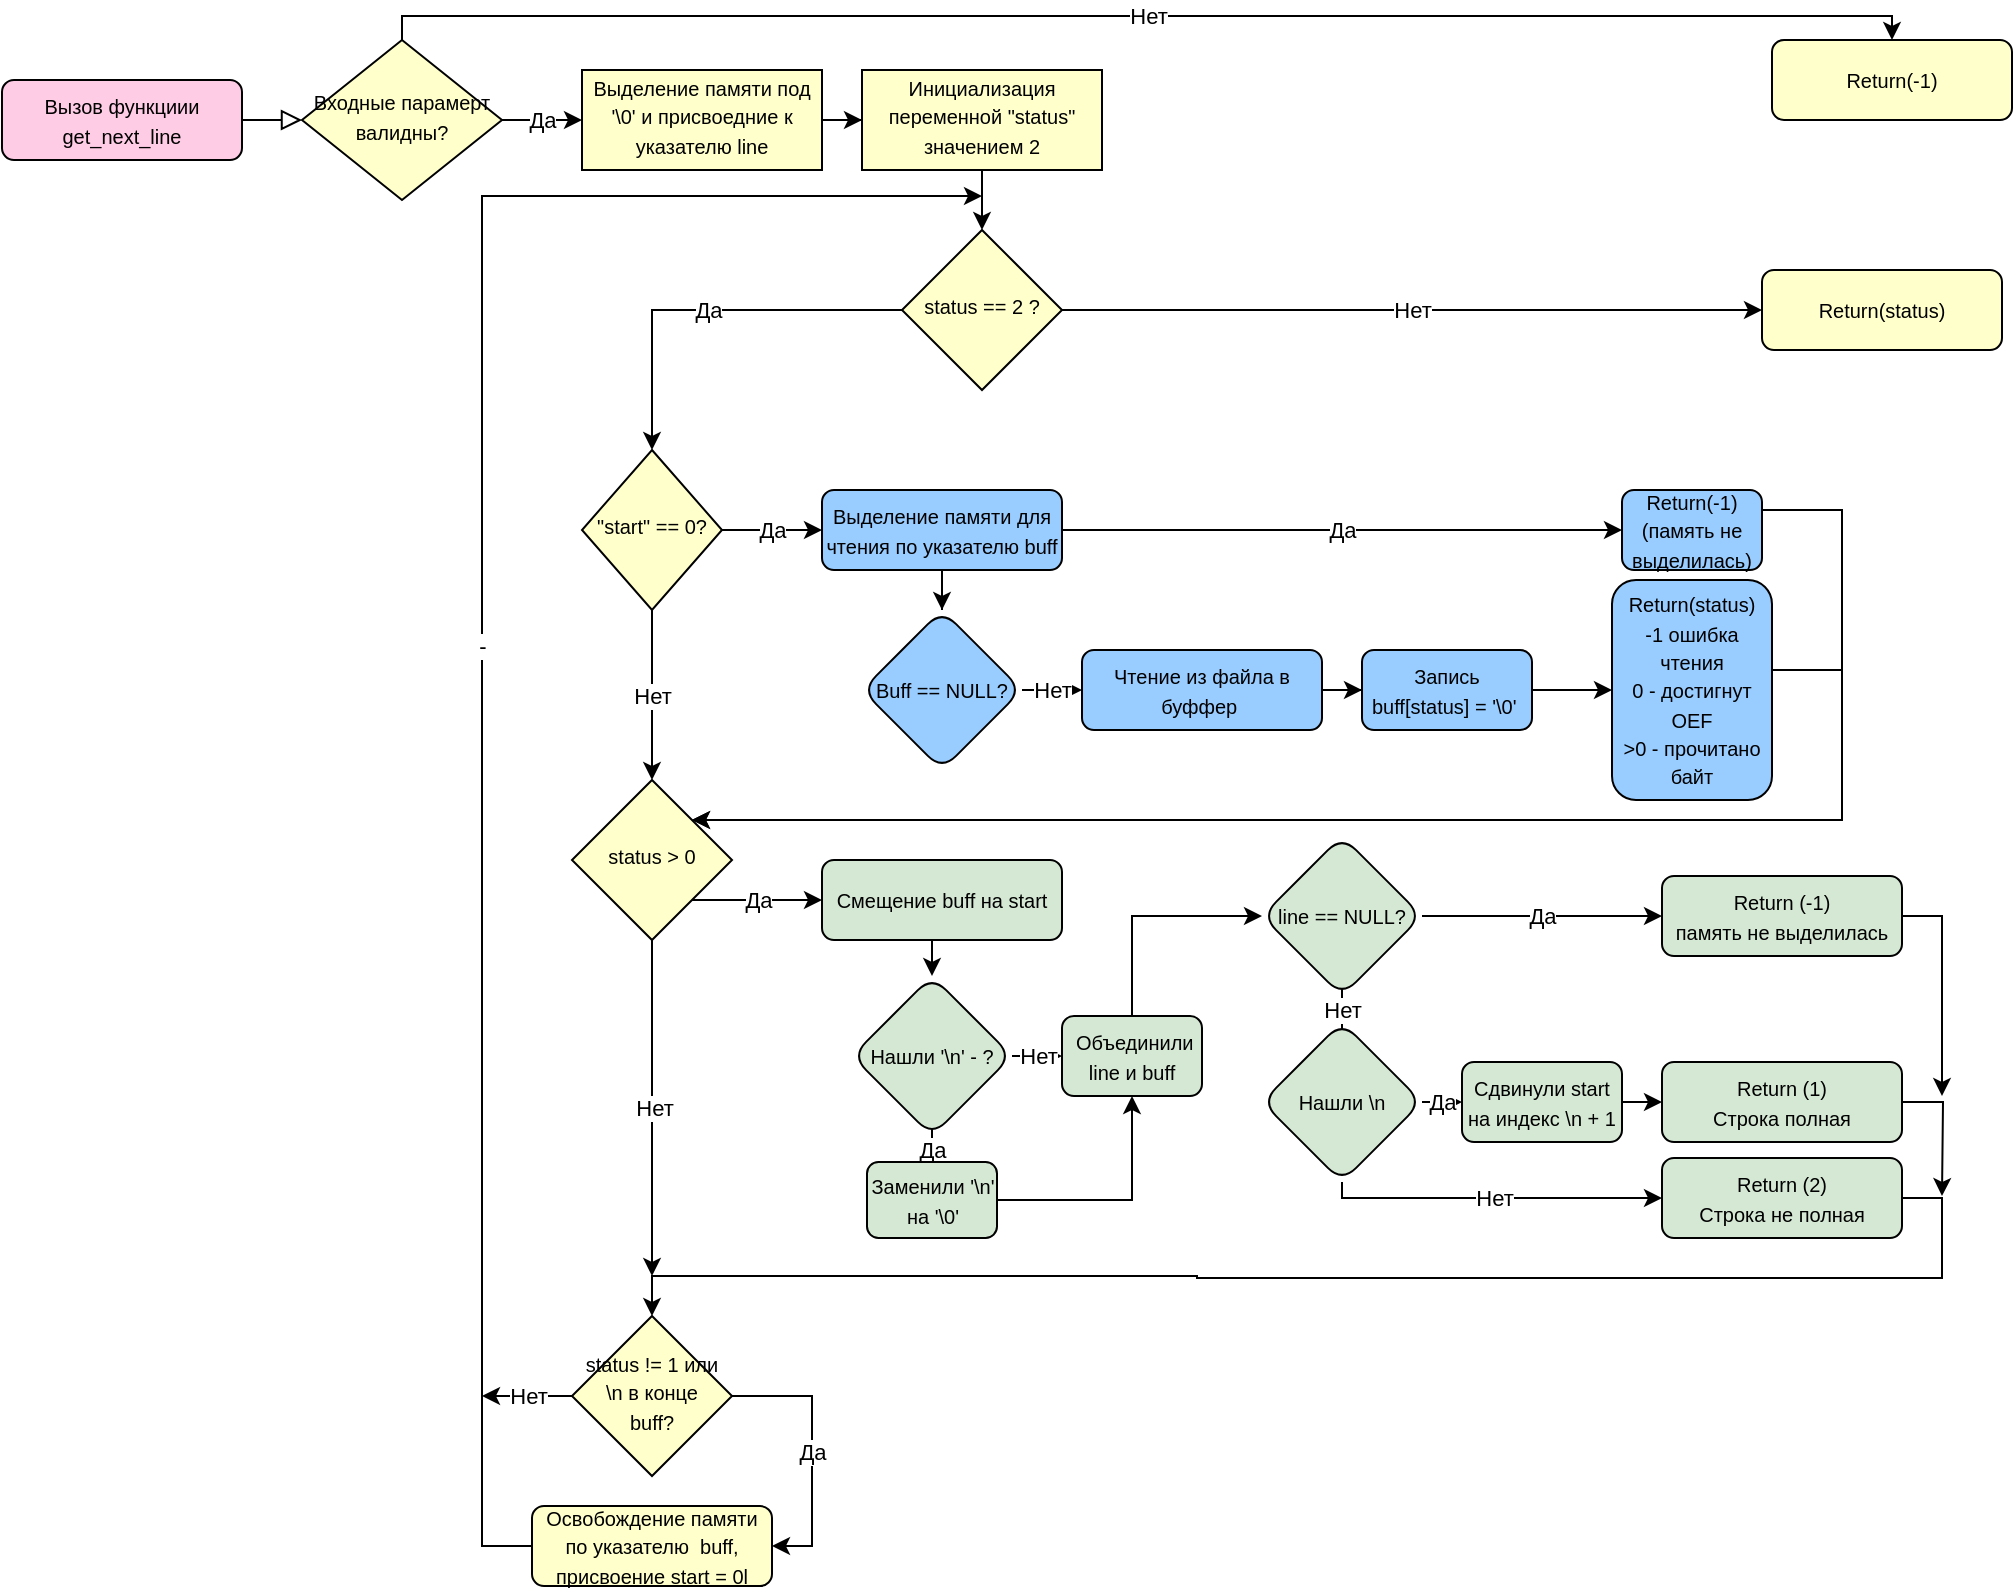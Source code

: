 <mxfile version="13.5.9" type="github">
  <diagram id="C5RBs43oDa-KdzZeNtuy" name="Page-1">
    <mxGraphModel dx="1275" dy="1620" grid="1" gridSize="10" guides="1" tooltips="1" connect="1" arrows="1" fold="1" page="1" pageScale="1" pageWidth="1169" pageHeight="827" math="0" shadow="0">
      <root>
        <mxCell id="WIyWlLk6GJQsqaUBKTNV-0" />
        <mxCell id="WIyWlLk6GJQsqaUBKTNV-1" parent="WIyWlLk6GJQsqaUBKTNV-0" />
        <mxCell id="WIyWlLk6GJQsqaUBKTNV-2" value="" style="rounded=0;html=1;jettySize=auto;orthogonalLoop=1;fontSize=11;endArrow=block;endFill=0;endSize=8;strokeWidth=1;shadow=0;labelBackgroundColor=none;edgeStyle=orthogonalEdgeStyle;" parent="WIyWlLk6GJQsqaUBKTNV-1" source="WIyWlLk6GJQsqaUBKTNV-3" target="WIyWlLk6GJQsqaUBKTNV-6" edge="1">
          <mxGeometry relative="1" as="geometry" />
        </mxCell>
        <mxCell id="WIyWlLk6GJQsqaUBKTNV-3" value="&lt;p&gt;&lt;font style=&quot;font-size: 10px&quot;&gt;Вызов функциии get_next_line&lt;/font&gt;&lt;/p&gt;" style="rounded=1;whiteSpace=wrap;html=1;fontSize=12;glass=0;strokeWidth=1;shadow=0;fillColor=#FFCCE6;" parent="WIyWlLk6GJQsqaUBKTNV-1" vertex="1">
          <mxGeometry x="80" y="-778" width="120" height="40" as="geometry" />
        </mxCell>
        <mxCell id="JRrfS-yPoG9nIiZqx5cY-15" value="Да" style="edgeStyle=orthogonalEdgeStyle;rounded=0;orthogonalLoop=1;jettySize=auto;html=1;exitX=1;exitY=0.5;exitDx=0;exitDy=0;entryX=0;entryY=0.5;entryDx=0;entryDy=0;fillColor=#FFFFCC;" parent="WIyWlLk6GJQsqaUBKTNV-1" source="WIyWlLk6GJQsqaUBKTNV-6" target="JRrfS-yPoG9nIiZqx5cY-0" edge="1">
          <mxGeometry relative="1" as="geometry" />
        </mxCell>
        <mxCell id="JpuGTRcXN1fG5s5tW_W7-32" value="Нет" style="edgeStyle=orthogonalEdgeStyle;rounded=0;orthogonalLoop=1;jettySize=auto;html=1;exitX=0.5;exitY=0;exitDx=0;exitDy=0;entryX=0.5;entryY=0;entryDx=0;entryDy=0;" edge="1" parent="WIyWlLk6GJQsqaUBKTNV-1" source="WIyWlLk6GJQsqaUBKTNV-6" target="JpuGTRcXN1fG5s5tW_W7-31">
          <mxGeometry relative="1" as="geometry">
            <Array as="points">
              <mxPoint x="280" y="-810" />
              <mxPoint x="1025" y="-810" />
            </Array>
          </mxGeometry>
        </mxCell>
        <mxCell id="WIyWlLk6GJQsqaUBKTNV-6" value="&lt;font style=&quot;font-size: 10px&quot;&gt;Входные парамерт валидны?&lt;/font&gt;" style="rhombus;whiteSpace=wrap;html=1;shadow=0;fontFamily=Helvetica;fontSize=12;align=center;strokeWidth=1;spacing=6;spacingTop=-4;fillColor=#FFFFCC;" parent="WIyWlLk6GJQsqaUBKTNV-1" vertex="1">
          <mxGeometry x="230" y="-798" width="100" height="80" as="geometry" />
        </mxCell>
        <mxCell id="JRrfS-yPoG9nIiZqx5cY-9" value="" style="edgeStyle=orthogonalEdgeStyle;rounded=0;orthogonalLoop=1;jettySize=auto;html=1;fillColor=#FFFFCC;" parent="WIyWlLk6GJQsqaUBKTNV-1" source="JRrfS-yPoG9nIiZqx5cY-0" target="JRrfS-yPoG9nIiZqx5cY-8" edge="1">
          <mxGeometry relative="1" as="geometry" />
        </mxCell>
        <mxCell id="JRrfS-yPoG9nIiZqx5cY-0" value="&lt;font style=&quot;font-size: 10px&quot;&gt;Выделение памяти под &#39;\0&#39; и присвоедние к указателю line&lt;/font&gt;" style="whiteSpace=wrap;html=1;shadow=0;strokeWidth=1;spacing=6;spacingTop=-4;fillColor=#FFFFCC;" parent="WIyWlLk6GJQsqaUBKTNV-1" vertex="1">
          <mxGeometry x="370" y="-783" width="120" height="50" as="geometry" />
        </mxCell>
        <mxCell id="JRrfS-yPoG9nIiZqx5cY-19" value="Нет" style="edgeStyle=orthogonalEdgeStyle;rounded=0;orthogonalLoop=1;jettySize=auto;html=1;entryX=0;entryY=0.5;entryDx=0;entryDy=0;" parent="WIyWlLk6GJQsqaUBKTNV-1" source="JRrfS-yPoG9nIiZqx5cY-5" target="JpuGTRcXN1fG5s5tW_W7-21" edge="1">
          <mxGeometry relative="1" as="geometry">
            <mxPoint x="930" y="-538" as="targetPoint" />
          </mxGeometry>
        </mxCell>
        <mxCell id="APc1HOjJ6p6l4onspKUv-2" value="Да" style="edgeStyle=orthogonalEdgeStyle;rounded=0;orthogonalLoop=1;jettySize=auto;html=1;exitX=0;exitY=0.5;exitDx=0;exitDy=0;entryX=0.5;entryY=0;entryDx=0;entryDy=0;" parent="WIyWlLk6GJQsqaUBKTNV-1" source="JRrfS-yPoG9nIiZqx5cY-5" target="JRrfS-yPoG9nIiZqx5cY-12" edge="1">
          <mxGeometry relative="1" as="geometry">
            <mxPoint x="405" y="-473" as="targetPoint" />
            <Array as="points">
              <mxPoint x="405" y="-663" />
            </Array>
          </mxGeometry>
        </mxCell>
        <mxCell id="JRrfS-yPoG9nIiZqx5cY-5" value="&lt;font style=&quot;font-size: 10px&quot;&gt;status == 2 ?&lt;/font&gt;" style="rhombus;whiteSpace=wrap;html=1;shadow=0;strokeWidth=1;spacing=6;spacingTop=-4;fillColor=#FFFFCC;" parent="WIyWlLk6GJQsqaUBKTNV-1" vertex="1">
          <mxGeometry x="530" y="-703" width="80" height="80" as="geometry" />
        </mxCell>
        <mxCell id="JRrfS-yPoG9nIiZqx5cY-10" style="edgeStyle=orthogonalEdgeStyle;rounded=0;orthogonalLoop=1;jettySize=auto;html=1;exitX=0.5;exitY=1;exitDx=0;exitDy=0;entryX=0.5;entryY=0;entryDx=0;entryDy=0;" parent="WIyWlLk6GJQsqaUBKTNV-1" source="JRrfS-yPoG9nIiZqx5cY-8" target="JRrfS-yPoG9nIiZqx5cY-5" edge="1">
          <mxGeometry relative="1" as="geometry">
            <Array as="points">
              <mxPoint x="570" y="-708" />
              <mxPoint x="570" y="-708" />
            </Array>
            <mxPoint x="320" y="-468" as="targetPoint" />
          </mxGeometry>
        </mxCell>
        <mxCell id="JRrfS-yPoG9nIiZqx5cY-8" value="&lt;font style=&quot;font-size: 10px&quot;&gt;Инициализация переменной &quot;status&quot; &lt;br&gt;значением 2&lt;/font&gt;" style="whiteSpace=wrap;html=1;shadow=0;strokeWidth=1;spacing=6;spacingTop=-4;fillColor=#FFFFCC;" parent="WIyWlLk6GJQsqaUBKTNV-1" vertex="1">
          <mxGeometry x="510" y="-783" width="120" height="50" as="geometry" />
        </mxCell>
        <mxCell id="JpuGTRcXN1fG5s5tW_W7-24" value="Да" style="edgeStyle=orthogonalEdgeStyle;rounded=0;orthogonalLoop=1;jettySize=auto;html=1;exitX=1;exitY=0.5;exitDx=0;exitDy=0;entryX=0;entryY=0.5;entryDx=0;entryDy=0;" edge="1" parent="WIyWlLk6GJQsqaUBKTNV-1" source="JRrfS-yPoG9nIiZqx5cY-12" target="JRrfS-yPoG9nIiZqx5cY-28">
          <mxGeometry relative="1" as="geometry" />
        </mxCell>
        <mxCell id="JpuGTRcXN1fG5s5tW_W7-26" value="Нет" style="edgeStyle=orthogonalEdgeStyle;rounded=0;orthogonalLoop=1;jettySize=auto;html=1;exitX=0.5;exitY=1;exitDx=0;exitDy=0;" edge="1" parent="WIyWlLk6GJQsqaUBKTNV-1" source="JRrfS-yPoG9nIiZqx5cY-12" target="JpuGTRcXN1fG5s5tW_W7-0">
          <mxGeometry relative="1" as="geometry" />
        </mxCell>
        <mxCell id="JRrfS-yPoG9nIiZqx5cY-12" value="&lt;span style=&quot;font-size: 10px&quot;&gt;&quot;start&quot; == 0?&lt;/span&gt;" style="rhombus;whiteSpace=wrap;html=1;shadow=0;strokeWidth=1;spacing=6;spacingTop=-4;fillColor=#FFFFCC;" parent="WIyWlLk6GJQsqaUBKTNV-1" vertex="1">
          <mxGeometry x="370" y="-593" width="70" height="80" as="geometry" />
        </mxCell>
        <mxCell id="JRrfS-yPoG9nIiZqx5cY-32" value="" style="edgeStyle=orthogonalEdgeStyle;rounded=0;orthogonalLoop=1;jettySize=auto;html=1;fillColor=#99CCFF;" parent="WIyWlLk6GJQsqaUBKTNV-1" source="JRrfS-yPoG9nIiZqx5cY-28" target="JRrfS-yPoG9nIiZqx5cY-31" edge="1">
          <mxGeometry relative="1" as="geometry" />
        </mxCell>
        <mxCell id="JRrfS-yPoG9nIiZqx5cY-28" value="&lt;span style=&quot;font-size: 10px&quot;&gt;Выделение памяти для чтения по указателю buff&lt;/span&gt;" style="rounded=1;whiteSpace=wrap;html=1;fontSize=12;glass=0;strokeWidth=1;shadow=0;fillColor=#99CCFF;" parent="WIyWlLk6GJQsqaUBKTNV-1" vertex="1">
          <mxGeometry x="490" y="-573" width="120" height="40" as="geometry" />
        </mxCell>
        <mxCell id="JRrfS-yPoG9nIiZqx5cY-34" value="Да" style="edgeStyle=orthogonalEdgeStyle;rounded=0;orthogonalLoop=1;jettySize=auto;html=1;exitX=1;exitY=0.5;exitDx=0;exitDy=0;entryX=0;entryY=0.5;entryDx=0;entryDy=0;fillColor=#99CCFF;" parent="WIyWlLk6GJQsqaUBKTNV-1" source="JRrfS-yPoG9nIiZqx5cY-28" target="JRrfS-yPoG9nIiZqx5cY-35" edge="1">
          <mxGeometry relative="1" as="geometry">
            <mxPoint x="712.5" y="-153" as="targetPoint" />
          </mxGeometry>
        </mxCell>
        <mxCell id="JRrfS-yPoG9nIiZqx5cY-38" value="Нет" style="edgeStyle=orthogonalEdgeStyle;rounded=0;orthogonalLoop=1;jettySize=auto;html=1;exitX=1;exitY=0.5;exitDx=0;exitDy=0;entryX=0;entryY=0.5;entryDx=0;entryDy=0;fillColor=#99CCFF;" parent="WIyWlLk6GJQsqaUBKTNV-1" source="JRrfS-yPoG9nIiZqx5cY-31" target="JRrfS-yPoG9nIiZqx5cY-39" edge="1">
          <mxGeometry relative="1" as="geometry">
            <mxPoint x="537.5" y="27" as="targetPoint" />
            <Array as="points" />
          </mxGeometry>
        </mxCell>
        <mxCell id="JRrfS-yPoG9nIiZqx5cY-31" value="&lt;font style=&quot;font-size: 10px&quot;&gt;Buff == NULL?&lt;/font&gt;" style="rhombus;whiteSpace=wrap;html=1;rounded=1;shadow=0;strokeWidth=1;glass=0;fillColor=#99CCFF;" parent="WIyWlLk6GJQsqaUBKTNV-1" vertex="1">
          <mxGeometry x="510" y="-513" width="80" height="80" as="geometry" />
        </mxCell>
        <mxCell id="JpuGTRcXN1fG5s5tW_W7-29" value="" style="edgeStyle=orthogonalEdgeStyle;rounded=0;orthogonalLoop=1;jettySize=auto;html=1;exitX=1;exitY=0.5;exitDx=0;exitDy=0;entryX=1;entryY=0;entryDx=0;entryDy=0;" edge="1" parent="WIyWlLk6GJQsqaUBKTNV-1" source="JRrfS-yPoG9nIiZqx5cY-35" target="JpuGTRcXN1fG5s5tW_W7-0">
          <mxGeometry relative="1" as="geometry">
            <mxPoint x="430" y="-403" as="targetPoint" />
            <Array as="points">
              <mxPoint x="1000" y="-563" />
              <mxPoint x="1000" y="-408" />
            </Array>
          </mxGeometry>
        </mxCell>
        <mxCell id="JRrfS-yPoG9nIiZqx5cY-35" value="&lt;font style=&quot;font-size: 10px&quot;&gt;Return(-1)&lt;br&gt;(память не выделилась)&lt;br&gt;&lt;/font&gt;" style="rounded=1;whiteSpace=wrap;html=1;fontSize=12;glass=0;strokeWidth=1;shadow=0;fillColor=#99CCFF;" parent="WIyWlLk6GJQsqaUBKTNV-1" vertex="1">
          <mxGeometry x="890" y="-573" width="70" height="40" as="geometry" />
        </mxCell>
        <mxCell id="JRrfS-yPoG9nIiZqx5cY-41" style="edgeStyle=orthogonalEdgeStyle;rounded=0;orthogonalLoop=1;jettySize=auto;html=1;exitX=1;exitY=0.5;exitDx=0;exitDy=0;fillColor=#99CCFF;" parent="WIyWlLk6GJQsqaUBKTNV-1" source="JRrfS-yPoG9nIiZqx5cY-39" target="JRrfS-yPoG9nIiZqx5cY-56" edge="1">
          <mxGeometry relative="1" as="geometry">
            <mxPoint x="437.5" y="-413" as="targetPoint" />
          </mxGeometry>
        </mxCell>
        <mxCell id="JRrfS-yPoG9nIiZqx5cY-39" value="&lt;span style=&quot;font-size: 10px&quot;&gt;Чтение из файла в буффер&amp;nbsp;&lt;/span&gt;" style="rounded=1;whiteSpace=wrap;html=1;fontSize=12;glass=0;strokeWidth=1;shadow=0;fillColor=#99CCFF;" parent="WIyWlLk6GJQsqaUBKTNV-1" vertex="1">
          <mxGeometry x="620" y="-493" width="120" height="40" as="geometry" />
        </mxCell>
        <mxCell id="APc1HOjJ6p6l4onspKUv-7" style="edgeStyle=orthogonalEdgeStyle;rounded=0;orthogonalLoop=1;jettySize=auto;html=1;entryX=0;entryY=0.5;entryDx=0;entryDy=0;fillColor=#99CCFF;" parent="WIyWlLk6GJQsqaUBKTNV-1" source="JRrfS-yPoG9nIiZqx5cY-56" target="JRrfS-yPoG9nIiZqx5cY-57" edge="1">
          <mxGeometry relative="1" as="geometry" />
        </mxCell>
        <mxCell id="JRrfS-yPoG9nIiZqx5cY-56" value="&lt;span style=&quot;font-size: 10px&quot;&gt;Запись &lt;br&gt;buff[status] = &#39;\0&#39;&amp;nbsp;&lt;/span&gt;" style="rounded=1;whiteSpace=wrap;html=1;fontSize=12;glass=0;strokeWidth=1;shadow=0;fillColor=#99CCFF;" parent="WIyWlLk6GJQsqaUBKTNV-1" vertex="1">
          <mxGeometry x="760" y="-493" width="85" height="40" as="geometry" />
        </mxCell>
        <mxCell id="APc1HOjJ6p6l4onspKUv-10" style="edgeStyle=orthogonalEdgeStyle;rounded=0;orthogonalLoop=1;jettySize=auto;html=1;exitX=1;exitY=0.5;exitDx=0;exitDy=0;entryX=1;entryY=0;entryDx=0;entryDy=0;" parent="WIyWlLk6GJQsqaUBKTNV-1" source="JRrfS-yPoG9nIiZqx5cY-57" target="JpuGTRcXN1fG5s5tW_W7-0" edge="1">
          <mxGeometry relative="1" as="geometry">
            <mxPoint x="600" y="-293" as="targetPoint" />
            <Array as="points">
              <mxPoint x="1000" y="-483" />
              <mxPoint x="1000" y="-408" />
            </Array>
          </mxGeometry>
        </mxCell>
        <mxCell id="JRrfS-yPoG9nIiZqx5cY-57" value="&lt;font style=&quot;font-size: 10px&quot;&gt;Return(status)&lt;br&gt;-1 ошибка чтения&lt;br&gt;0 - достигнут OEF&lt;br&gt;&amp;gt;0 - прочитано байт&lt;br&gt;&lt;/font&gt;" style="rounded=1;whiteSpace=wrap;html=1;fontSize=12;glass=0;strokeWidth=1;shadow=0;fillColor=#99CCFF;" parent="WIyWlLk6GJQsqaUBKTNV-1" vertex="1">
          <mxGeometry x="885" y="-528" width="80" height="110" as="geometry" />
        </mxCell>
        <mxCell id="JpuGTRcXN1fG5s5tW_W7-36" value="Да" style="edgeStyle=orthogonalEdgeStyle;rounded=0;orthogonalLoop=1;jettySize=auto;html=1;exitX=0.5;exitY=1;exitDx=0;exitDy=0;" edge="1" parent="WIyWlLk6GJQsqaUBKTNV-1" source="JRrfS-yPoG9nIiZqx5cY-68" target="JRrfS-yPoG9nIiZqx5cY-71">
          <mxGeometry relative="1" as="geometry" />
        </mxCell>
        <mxCell id="JpuGTRcXN1fG5s5tW_W7-38" value="Нет" style="edgeStyle=orthogonalEdgeStyle;rounded=0;orthogonalLoop=1;jettySize=auto;html=1;exitX=1;exitY=0.5;exitDx=0;exitDy=0;" edge="1" parent="WIyWlLk6GJQsqaUBKTNV-1" source="JRrfS-yPoG9nIiZqx5cY-68" target="JRrfS-yPoG9nIiZqx5cY-72">
          <mxGeometry relative="1" as="geometry" />
        </mxCell>
        <mxCell id="JRrfS-yPoG9nIiZqx5cY-68" value="&lt;font style=&quot;font-size: 10px&quot;&gt;Нашли &#39;\n&#39; - ?&lt;br&gt;&lt;/font&gt;" style="rhombus;whiteSpace=wrap;html=1;rounded=1;shadow=0;strokeWidth=1;glass=0;fillColor=#D5E8D4;" parent="WIyWlLk6GJQsqaUBKTNV-1" vertex="1">
          <mxGeometry x="505" y="-330" width="80" height="80" as="geometry" />
        </mxCell>
        <mxCell id="JpuGTRcXN1fG5s5tW_W7-39" style="edgeStyle=orthogonalEdgeStyle;rounded=0;orthogonalLoop=1;jettySize=auto;html=1;exitX=1;exitY=0.5;exitDx=0;exitDy=0;entryX=0.5;entryY=1;entryDx=0;entryDy=0;" edge="1" parent="WIyWlLk6GJQsqaUBKTNV-1" source="JRrfS-yPoG9nIiZqx5cY-71" target="JRrfS-yPoG9nIiZqx5cY-72">
          <mxGeometry relative="1" as="geometry" />
        </mxCell>
        <mxCell id="JRrfS-yPoG9nIiZqx5cY-71" value="&lt;span style=&quot;font-size: 10px&quot;&gt;Заменили &#39;\n&#39; на &#39;\0&#39;&lt;/span&gt;" style="rounded=1;whiteSpace=wrap;html=1;fontSize=12;glass=0;strokeWidth=1;shadow=0;fillColor=#D5E8D4;" parent="WIyWlLk6GJQsqaUBKTNV-1" vertex="1">
          <mxGeometry x="512.5" y="-237" width="65" height="38" as="geometry" />
        </mxCell>
        <mxCell id="JpuGTRcXN1fG5s5tW_W7-40" style="edgeStyle=orthogonalEdgeStyle;rounded=0;orthogonalLoop=1;jettySize=auto;html=1;exitX=0.5;exitY=0;exitDx=0;exitDy=0;entryX=0;entryY=0.5;entryDx=0;entryDy=0;" edge="1" parent="WIyWlLk6GJQsqaUBKTNV-1" source="JRrfS-yPoG9nIiZqx5cY-72" target="JRrfS-yPoG9nIiZqx5cY-77">
          <mxGeometry relative="1" as="geometry" />
        </mxCell>
        <mxCell id="JRrfS-yPoG9nIiZqx5cY-72" value="&lt;span style=&quot;font-size: 10px&quot;&gt;&amp;nbsp;Объединили line и buff&lt;/span&gt;" style="rounded=1;whiteSpace=wrap;html=1;fontSize=12;glass=0;strokeWidth=1;shadow=0;fillColor=#D5E8D4;" parent="WIyWlLk6GJQsqaUBKTNV-1" vertex="1">
          <mxGeometry x="610" y="-310" width="70" height="40" as="geometry" />
        </mxCell>
        <mxCell id="JRrfS-yPoG9nIiZqx5cY-80" value="Да" style="edgeStyle=orthogonalEdgeStyle;rounded=0;orthogonalLoop=1;jettySize=auto;html=1;entryX=0;entryY=0.5;entryDx=0;entryDy=0;exitX=1;exitY=0.5;exitDx=0;exitDy=0;fillColor=#D5E8D4;" parent="WIyWlLk6GJQsqaUBKTNV-1" source="JRrfS-yPoG9nIiZqx5cY-87" target="JRrfS-yPoG9nIiZqx5cY-81" edge="1">
          <mxGeometry relative="1" as="geometry">
            <mxPoint x="1130" y="-524" as="targetPoint" />
            <mxPoint x="1185" y="-454" as="sourcePoint" />
            <Array as="points" />
          </mxGeometry>
        </mxCell>
        <mxCell id="APc1HOjJ6p6l4onspKUv-29" value="Нет" style="edgeStyle=orthogonalEdgeStyle;rounded=0;orthogonalLoop=1;jettySize=auto;html=1;exitX=0.5;exitY=1;exitDx=0;exitDy=0;fillColor=#D5E8D4;" parent="WIyWlLk6GJQsqaUBKTNV-1" source="JRrfS-yPoG9nIiZqx5cY-77" target="JRrfS-yPoG9nIiZqx5cY-87" edge="1">
          <mxGeometry relative="1" as="geometry" />
        </mxCell>
        <mxCell id="JpuGTRcXN1fG5s5tW_W7-41" value="Да" style="edgeStyle=orthogonalEdgeStyle;rounded=0;orthogonalLoop=1;jettySize=auto;html=1;exitX=1;exitY=0.5;exitDx=0;exitDy=0;" edge="1" parent="WIyWlLk6GJQsqaUBKTNV-1" source="JRrfS-yPoG9nIiZqx5cY-77" target="JRrfS-yPoG9nIiZqx5cY-84">
          <mxGeometry relative="1" as="geometry" />
        </mxCell>
        <mxCell id="JRrfS-yPoG9nIiZqx5cY-77" value="&lt;font style=&quot;font-size: 10px&quot;&gt;line == NULL?&lt;/font&gt;" style="rhombus;whiteSpace=wrap;html=1;rounded=1;shadow=0;strokeWidth=1;glass=0;fillColor=#D5E8D4;" parent="WIyWlLk6GJQsqaUBKTNV-1" vertex="1">
          <mxGeometry x="710" y="-400" width="80" height="80" as="geometry" />
        </mxCell>
        <mxCell id="JRrfS-yPoG9nIiZqx5cY-96" style="edgeStyle=orthogonalEdgeStyle;rounded=0;orthogonalLoop=1;jettySize=auto;html=1;exitX=1;exitY=0.5;exitDx=0;exitDy=0;entryX=0;entryY=0.5;entryDx=0;entryDy=0;fillColor=#D5E8D4;" parent="WIyWlLk6GJQsqaUBKTNV-1" source="JRrfS-yPoG9nIiZqx5cY-81" target="JRrfS-yPoG9nIiZqx5cY-95" edge="1">
          <mxGeometry relative="1" as="geometry" />
        </mxCell>
        <mxCell id="JRrfS-yPoG9nIiZqx5cY-81" value="&lt;span style=&quot;font-size: 10px&quot;&gt;Сдвинули start на индекс \n + 1&lt;/span&gt;" style="rounded=1;whiteSpace=wrap;html=1;fontSize=12;glass=0;strokeWidth=1;shadow=0;fillColor=#D5E8D4;" parent="WIyWlLk6GJQsqaUBKTNV-1" vertex="1">
          <mxGeometry x="810" y="-287" width="80" height="40" as="geometry" />
        </mxCell>
        <mxCell id="JpuGTRcXN1fG5s5tW_W7-46" style="edgeStyle=orthogonalEdgeStyle;rounded=0;orthogonalLoop=1;jettySize=auto;html=1;exitX=1;exitY=0.5;exitDx=0;exitDy=0;" edge="1" parent="WIyWlLk6GJQsqaUBKTNV-1" source="JRrfS-yPoG9nIiZqx5cY-84">
          <mxGeometry relative="1" as="geometry">
            <mxPoint x="1050" y="-270" as="targetPoint" />
            <Array as="points">
              <mxPoint x="1050" y="-360" />
            </Array>
          </mxGeometry>
        </mxCell>
        <mxCell id="JRrfS-yPoG9nIiZqx5cY-84" value="&lt;span style=&quot;font-size: 10px&quot;&gt;Return (-1)&lt;br&gt;память не выделилась&lt;br&gt;&lt;/span&gt;" style="rounded=1;whiteSpace=wrap;html=1;fontSize=12;glass=0;strokeWidth=1;shadow=0;fillColor=#D5E8D4;" parent="WIyWlLk6GJQsqaUBKTNV-1" vertex="1">
          <mxGeometry x="910" y="-380" width="120" height="40" as="geometry" />
        </mxCell>
        <mxCell id="JRrfS-yPoG9nIiZqx5cY-89" value="Нет" style="edgeStyle=orthogonalEdgeStyle;rounded=0;orthogonalLoop=1;jettySize=auto;html=1;entryX=0;entryY=0.5;entryDx=0;entryDy=0;exitX=0.5;exitY=1;exitDx=0;exitDy=0;fillColor=#D5E8D4;" parent="WIyWlLk6GJQsqaUBKTNV-1" source="JRrfS-yPoG9nIiZqx5cY-87" target="JRrfS-yPoG9nIiZqx5cY-91" edge="1">
          <mxGeometry relative="1" as="geometry">
            <mxPoint x="960" y="-197" as="targetPoint" />
            <mxPoint x="1040" y="-324" as="sourcePoint" />
            <Array as="points">
              <mxPoint x="750" y="-219" />
            </Array>
          </mxGeometry>
        </mxCell>
        <mxCell id="JRrfS-yPoG9nIiZqx5cY-87" value="&lt;font style=&quot;font-size: 10px&quot;&gt;Нашли \n&lt;/font&gt;" style="rhombus;whiteSpace=wrap;html=1;rounded=1;shadow=0;strokeWidth=1;glass=0;fillColor=#D5E8D4;" parent="WIyWlLk6GJQsqaUBKTNV-1" vertex="1">
          <mxGeometry x="710" y="-307" width="80" height="80" as="geometry" />
        </mxCell>
        <mxCell id="JpuGTRcXN1fG5s5tW_W7-44" style="edgeStyle=orthogonalEdgeStyle;rounded=0;orthogonalLoop=1;jettySize=auto;html=1;exitX=1;exitY=0.5;exitDx=0;exitDy=0;entryX=0.5;entryY=0;entryDx=0;entryDy=0;" edge="1" parent="WIyWlLk6GJQsqaUBKTNV-1" source="JRrfS-yPoG9nIiZqx5cY-91" target="JpuGTRcXN1fG5s5tW_W7-18">
          <mxGeometry relative="1" as="geometry" />
        </mxCell>
        <mxCell id="JRrfS-yPoG9nIiZqx5cY-91" value="&lt;span style=&quot;font-size: 10px&quot;&gt;Return (2)&lt;br&gt;Строка не полная&lt;br&gt;&lt;/span&gt;" style="rounded=1;whiteSpace=wrap;html=1;fontSize=12;glass=0;strokeWidth=1;shadow=0;fillColor=#D5E8D4;" parent="WIyWlLk6GJQsqaUBKTNV-1" vertex="1">
          <mxGeometry x="910" y="-239" width="120" height="40" as="geometry" />
        </mxCell>
        <mxCell id="JpuGTRcXN1fG5s5tW_W7-45" style="edgeStyle=orthogonalEdgeStyle;rounded=0;orthogonalLoop=1;jettySize=auto;html=1;exitX=1;exitY=0.5;exitDx=0;exitDy=0;" edge="1" parent="WIyWlLk6GJQsqaUBKTNV-1" source="JRrfS-yPoG9nIiZqx5cY-95">
          <mxGeometry relative="1" as="geometry">
            <mxPoint x="1050" y="-220" as="targetPoint" />
          </mxGeometry>
        </mxCell>
        <mxCell id="JRrfS-yPoG9nIiZqx5cY-95" value="&lt;span style=&quot;font-size: 10px&quot;&gt;Return (1)&lt;br&gt;Строка полная&lt;br&gt;&lt;/span&gt;" style="rounded=1;whiteSpace=wrap;html=1;fontSize=12;glass=0;strokeWidth=1;shadow=0;fillColor=#D5E8D4;" parent="WIyWlLk6GJQsqaUBKTNV-1" vertex="1">
          <mxGeometry x="910" y="-287" width="120" height="40" as="geometry" />
        </mxCell>
        <mxCell id="JpuGTRcXN1fG5s5tW_W7-27" value="Нет" style="edgeStyle=orthogonalEdgeStyle;rounded=0;orthogonalLoop=1;jettySize=auto;html=1;exitX=0.5;exitY=1;exitDx=0;exitDy=0;" edge="1" parent="WIyWlLk6GJQsqaUBKTNV-1" source="JpuGTRcXN1fG5s5tW_W7-0">
          <mxGeometry relative="1" as="geometry">
            <mxPoint x="405" y="-180" as="targetPoint" />
          </mxGeometry>
        </mxCell>
        <mxCell id="JpuGTRcXN1fG5s5tW_W7-34" value="Да" style="edgeStyle=orthogonalEdgeStyle;rounded=0;orthogonalLoop=1;jettySize=auto;html=1;exitX=1;exitY=1;exitDx=0;exitDy=0;entryX=0;entryY=0.5;entryDx=0;entryDy=0;" edge="1" parent="WIyWlLk6GJQsqaUBKTNV-1" source="JpuGTRcXN1fG5s5tW_W7-0" target="JpuGTRcXN1fG5s5tW_W7-2">
          <mxGeometry relative="1" as="geometry" />
        </mxCell>
        <mxCell id="JpuGTRcXN1fG5s5tW_W7-0" value="&lt;span style=&quot;font-size: 10px&quot;&gt;status &amp;gt; 0&lt;/span&gt;" style="rhombus;whiteSpace=wrap;html=1;shadow=0;strokeWidth=1;spacing=6;spacingTop=-4;fillColor=#FFFFCC;" vertex="1" parent="WIyWlLk6GJQsqaUBKTNV-1">
          <mxGeometry x="365" y="-428" width="80" height="80" as="geometry" />
        </mxCell>
        <mxCell id="JpuGTRcXN1fG5s5tW_W7-35" style="edgeStyle=orthogonalEdgeStyle;rounded=0;orthogonalLoop=1;jettySize=auto;html=1;exitX=0.5;exitY=1;exitDx=0;exitDy=0;entryX=0.5;entryY=0;entryDx=0;entryDy=0;" edge="1" parent="WIyWlLk6GJQsqaUBKTNV-1" source="JpuGTRcXN1fG5s5tW_W7-2" target="JRrfS-yPoG9nIiZqx5cY-68">
          <mxGeometry relative="1" as="geometry" />
        </mxCell>
        <mxCell id="JpuGTRcXN1fG5s5tW_W7-2" value="&lt;span style=&quot;font-size: 10px&quot;&gt;Смещение buff на start&lt;br&gt;&lt;/span&gt;" style="rounded=1;whiteSpace=wrap;html=1;fontSize=12;glass=0;strokeWidth=1;shadow=0;fillColor=#D5E8D4;" vertex="1" parent="WIyWlLk6GJQsqaUBKTNV-1">
          <mxGeometry x="490" y="-388" width="120" height="40" as="geometry" />
        </mxCell>
        <mxCell id="JpuGTRcXN1fG5s5tW_W7-20" value="Да" style="edgeStyle=orthogonalEdgeStyle;rounded=0;orthogonalLoop=1;jettySize=auto;html=1;exitX=1;exitY=0.5;exitDx=0;exitDy=0;entryX=1;entryY=0.5;entryDx=0;entryDy=0;" edge="1" parent="WIyWlLk6GJQsqaUBKTNV-1" source="JpuGTRcXN1fG5s5tW_W7-18" target="JpuGTRcXN1fG5s5tW_W7-19">
          <mxGeometry relative="1" as="geometry" />
        </mxCell>
        <mxCell id="JpuGTRcXN1fG5s5tW_W7-33" value="Нет" style="edgeStyle=orthogonalEdgeStyle;rounded=0;orthogonalLoop=1;jettySize=auto;html=1;exitX=0;exitY=0.5;exitDx=0;exitDy=0;" edge="1" parent="WIyWlLk6GJQsqaUBKTNV-1" source="JpuGTRcXN1fG5s5tW_W7-18">
          <mxGeometry relative="1" as="geometry">
            <mxPoint x="320" y="-120" as="targetPoint" />
          </mxGeometry>
        </mxCell>
        <mxCell id="JpuGTRcXN1fG5s5tW_W7-18" value="&lt;font style=&quot;font-size: 10px&quot;&gt;status != 1 или \n в конце buff?&lt;/font&gt;" style="rhombus;whiteSpace=wrap;html=1;shadow=0;strokeWidth=1;spacing=6;spacingTop=-4;fillColor=#FFFFCC;" vertex="1" parent="WIyWlLk6GJQsqaUBKTNV-1">
          <mxGeometry x="365" y="-160" width="80" height="80" as="geometry" />
        </mxCell>
        <mxCell id="JpuGTRcXN1fG5s5tW_W7-30" value="-" style="edgeStyle=orthogonalEdgeStyle;rounded=0;orthogonalLoop=1;jettySize=auto;html=1;exitX=0;exitY=0.5;exitDx=0;exitDy=0;" edge="1" parent="WIyWlLk6GJQsqaUBKTNV-1" source="JpuGTRcXN1fG5s5tW_W7-19">
          <mxGeometry relative="1" as="geometry">
            <mxPoint x="570" y="-720" as="targetPoint" />
            <Array as="points">
              <mxPoint x="320" y="-45" />
              <mxPoint x="320" y="-720" />
            </Array>
          </mxGeometry>
        </mxCell>
        <mxCell id="JpuGTRcXN1fG5s5tW_W7-19" value="&lt;span style=&quot;font-size: 10px&quot;&gt;Освобождение памяти по указателю&amp;nbsp; buff, присвоение start = 0l&lt;/span&gt;" style="rounded=1;whiteSpace=wrap;html=1;fontSize=12;glass=0;strokeWidth=1;shadow=0;fillColor=#FFFFCC;" vertex="1" parent="WIyWlLk6GJQsqaUBKTNV-1">
          <mxGeometry x="345" y="-65" width="120" height="40" as="geometry" />
        </mxCell>
        <mxCell id="JpuGTRcXN1fG5s5tW_W7-21" value="&lt;font style=&quot;font-size: 10px&quot;&gt;Return(status)&lt;br&gt;&lt;/font&gt;" style="rounded=1;whiteSpace=wrap;html=1;fontSize=12;glass=0;strokeWidth=1;shadow=0;fillColor=#FFFFCC;" vertex="1" parent="WIyWlLk6GJQsqaUBKTNV-1">
          <mxGeometry x="960" y="-683" width="120" height="40" as="geometry" />
        </mxCell>
        <mxCell id="JpuGTRcXN1fG5s5tW_W7-31" value="&lt;font style=&quot;font-size: 10px&quot;&gt;Return(-1)&lt;br&gt;&lt;/font&gt;" style="rounded=1;whiteSpace=wrap;html=1;fontSize=12;glass=0;strokeWidth=1;shadow=0;fillColor=#FFFFCC;" vertex="1" parent="WIyWlLk6GJQsqaUBKTNV-1">
          <mxGeometry x="965" y="-798" width="120" height="40" as="geometry" />
        </mxCell>
      </root>
    </mxGraphModel>
  </diagram>
</mxfile>
